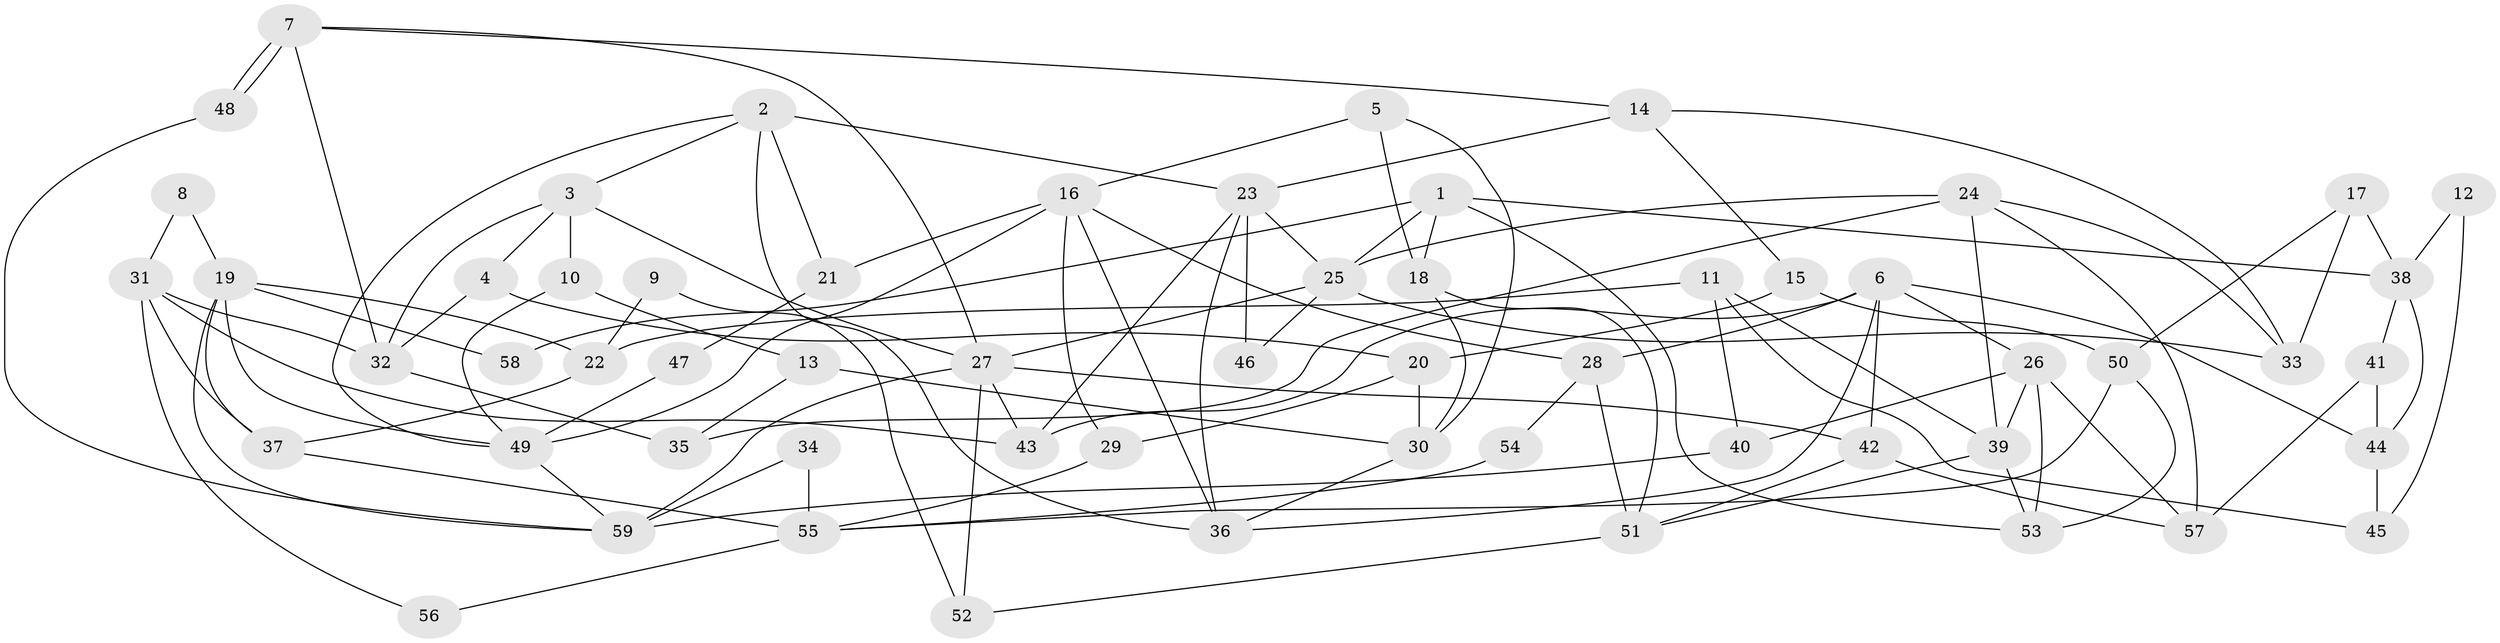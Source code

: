 // Generated by graph-tools (version 1.1) at 2025/50/03/09/25 03:50:10]
// undirected, 59 vertices, 118 edges
graph export_dot {
graph [start="1"]
  node [color=gray90,style=filled];
  1;
  2;
  3;
  4;
  5;
  6;
  7;
  8;
  9;
  10;
  11;
  12;
  13;
  14;
  15;
  16;
  17;
  18;
  19;
  20;
  21;
  22;
  23;
  24;
  25;
  26;
  27;
  28;
  29;
  30;
  31;
  32;
  33;
  34;
  35;
  36;
  37;
  38;
  39;
  40;
  41;
  42;
  43;
  44;
  45;
  46;
  47;
  48;
  49;
  50;
  51;
  52;
  53;
  54;
  55;
  56;
  57;
  58;
  59;
  1 -- 25;
  1 -- 53;
  1 -- 18;
  1 -- 38;
  1 -- 58;
  2 -- 36;
  2 -- 23;
  2 -- 3;
  2 -- 21;
  2 -- 49;
  3 -- 32;
  3 -- 4;
  3 -- 10;
  3 -- 27;
  4 -- 20;
  4 -- 32;
  5 -- 18;
  5 -- 16;
  5 -- 30;
  6 -- 44;
  6 -- 36;
  6 -- 26;
  6 -- 28;
  6 -- 42;
  6 -- 43;
  7 -- 48;
  7 -- 48;
  7 -- 27;
  7 -- 14;
  7 -- 32;
  8 -- 19;
  8 -- 31;
  9 -- 52;
  9 -- 22;
  10 -- 13;
  10 -- 49;
  11 -- 22;
  11 -- 40;
  11 -- 39;
  11 -- 45;
  12 -- 38;
  12 -- 45;
  13 -- 30;
  13 -- 35;
  14 -- 33;
  14 -- 15;
  14 -- 23;
  15 -- 20;
  15 -- 50;
  16 -- 49;
  16 -- 28;
  16 -- 21;
  16 -- 29;
  16 -- 36;
  17 -- 50;
  17 -- 33;
  17 -- 38;
  18 -- 30;
  18 -- 51;
  19 -- 49;
  19 -- 59;
  19 -- 22;
  19 -- 37;
  19 -- 58;
  20 -- 29;
  20 -- 30;
  21 -- 47;
  22 -- 37;
  23 -- 43;
  23 -- 25;
  23 -- 36;
  23 -- 46;
  24 -- 39;
  24 -- 25;
  24 -- 33;
  24 -- 35;
  24 -- 57;
  25 -- 27;
  25 -- 33;
  25 -- 46;
  26 -- 57;
  26 -- 39;
  26 -- 40;
  26 -- 53;
  27 -- 42;
  27 -- 43;
  27 -- 52;
  27 -- 59;
  28 -- 51;
  28 -- 54;
  29 -- 55;
  30 -- 36;
  31 -- 32;
  31 -- 43;
  31 -- 37;
  31 -- 56;
  32 -- 35;
  34 -- 55;
  34 -- 59;
  37 -- 55;
  38 -- 41;
  38 -- 44;
  39 -- 51;
  39 -- 53;
  40 -- 59;
  41 -- 57;
  41 -- 44;
  42 -- 51;
  42 -- 57;
  44 -- 45;
  47 -- 49;
  48 -- 59;
  49 -- 59;
  50 -- 53;
  50 -- 55;
  51 -- 52;
  54 -- 55;
  55 -- 56;
}
